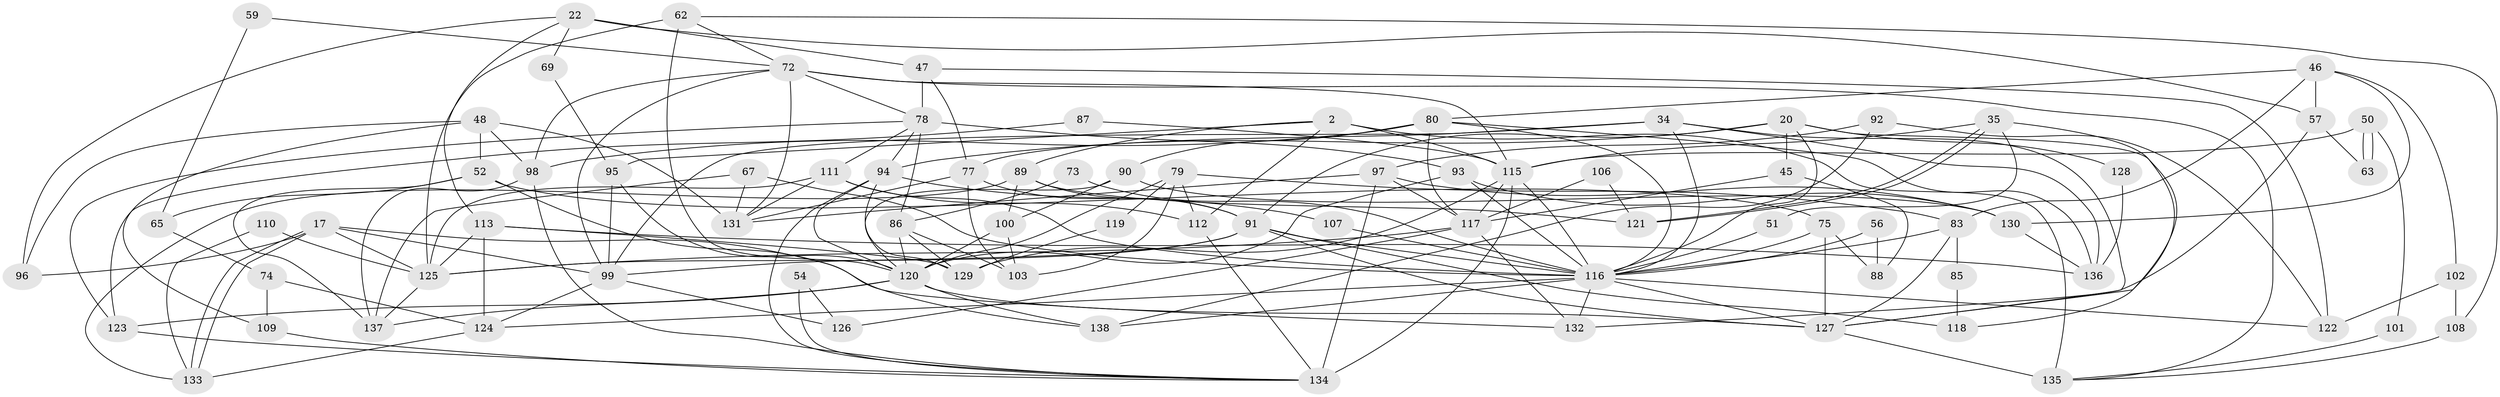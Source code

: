 // original degree distribution, {3: 0.26811594202898553, 6: 0.13043478260869565, 5: 0.18840579710144928, 4: 0.2318840579710145, 7: 0.036231884057971016, 2: 0.14492753623188406}
// Generated by graph-tools (version 1.1) at 2025/53/03/04/25 21:53:09]
// undirected, 82 vertices, 189 edges
graph export_dot {
graph [start="1"]
  node [color=gray90,style=filled];
  2;
  17 [super="+14"];
  20;
  22;
  34;
  35;
  45;
  46;
  47 [super="+29"];
  48 [super="+38"];
  50;
  51;
  52;
  54;
  56;
  57;
  59;
  62 [super="+23"];
  63;
  65;
  67;
  69;
  72 [super="+68"];
  73;
  74;
  75;
  77 [super="+58"];
  78 [super="+7+66"];
  79 [super="+32"];
  80 [super="+42"];
  83;
  85;
  86 [super="+84"];
  87;
  88;
  89;
  90 [super="+81"];
  91 [super="+27+53+60"];
  92;
  93;
  94 [super="+37"];
  95;
  96;
  97 [super="+39"];
  98;
  99 [super="+19"];
  100;
  101;
  102;
  103;
  106;
  107;
  108 [super="+61"];
  109;
  110;
  111;
  112 [super="+10"];
  113 [super="+11"];
  115 [super="+15+70"];
  116 [super="+8+40+31+105"];
  117 [super="+13"];
  118;
  119;
  120 [super="+25+104+114"];
  121;
  122;
  123;
  124 [super="+82"];
  125 [super="+3"];
  126;
  127 [super="+41+9"];
  128;
  129;
  130;
  131 [super="+30"];
  132;
  133;
  134 [super="+24+71"];
  135 [super="+76+5"];
  136 [super="+26"];
  137 [super="+1"];
  138;
  2 -- 89;
  2 -- 95;
  2 -- 135 [weight=2];
  2 -- 112;
  2 -- 115;
  17 -- 133;
  17 -- 133;
  17 -- 125 [weight=2];
  17 -- 132;
  17 -- 96;
  17 -- 99;
  20 -- 45;
  20 -- 94 [weight=2];
  20 -- 118;
  20 -- 128;
  20 -- 116;
  20 -- 91;
  22 -- 57;
  22 -- 47 [weight=2];
  22 -- 69;
  22 -- 96;
  22 -- 113;
  34 -- 77 [weight=2];
  34 -- 136;
  34 -- 116;
  34 -- 127;
  34 -- 99;
  35 -- 127;
  35 -- 121;
  35 -- 121;
  35 -- 51;
  35 -- 115;
  45 -- 88;
  45 -- 117;
  46 -- 130;
  46 -- 102;
  46 -- 57;
  46 -- 83;
  46 -- 80;
  47 -- 122 [weight=2];
  47 -- 77;
  47 -- 78 [weight=2];
  48 -- 52 [weight=2];
  48 -- 109;
  48 -- 96;
  48 -- 98;
  48 -- 131;
  50 -- 63;
  50 -- 63;
  50 -- 101;
  50 -- 115 [weight=2];
  51 -- 116;
  52 -- 138;
  52 -- 65;
  52 -- 75;
  52 -- 137 [weight=2];
  54 -- 126;
  54 -- 134;
  56 -- 88;
  56 -- 116;
  57 -- 132;
  57 -- 63;
  59 -- 72;
  59 -- 65;
  62 -- 125 [weight=2];
  62 -- 108;
  62 -- 72;
  62 -- 120;
  65 -- 74;
  67 -- 137;
  67 -- 131;
  67 -- 116;
  69 -- 95;
  72 -- 115 [weight=2];
  72 -- 131;
  72 -- 98;
  72 -- 99;
  72 -- 135;
  72 -- 78;
  73 -- 86;
  73 -- 116;
  74 -- 124;
  74 -- 109;
  75 -- 88;
  75 -- 116;
  75 -- 127;
  77 -- 103;
  77 -- 131;
  77 -- 91 [weight=2];
  78 -- 94;
  78 -- 111;
  78 -- 86 [weight=2];
  78 -- 123;
  78 -- 93;
  79 -- 103;
  79 -- 119;
  79 -- 120;
  79 -- 112;
  79 -- 83;
  80 -- 98;
  80 -- 116;
  80 -- 117;
  80 -- 136;
  80 -- 90;
  83 -- 85;
  83 -- 116;
  83 -- 127;
  85 -- 118;
  86 -- 103;
  86 -- 129;
  86 -- 120;
  87 -- 123;
  87 -- 115;
  89 -- 133;
  89 -- 100;
  89 -- 121;
  89 -- 91;
  90 -- 100 [weight=2];
  90 -- 130;
  90 -- 120;
  91 -- 99;
  91 -- 116;
  91 -- 125;
  91 -- 118;
  91 -- 127 [weight=2];
  92 -- 122;
  92 -- 97;
  92 -- 138;
  93 -- 130;
  93 -- 116;
  93 -- 120;
  94 -- 107;
  94 -- 129;
  94 -- 134;
  94 -- 120;
  95 -- 99;
  95 -- 120;
  97 -- 131;
  97 -- 130;
  97 -- 117;
  97 -- 134;
  98 -- 137;
  98 -- 134;
  99 -- 124;
  99 -- 126;
  100 -- 103;
  100 -- 120;
  101 -- 135;
  102 -- 122;
  102 -- 108 [weight=2];
  106 -- 117;
  106 -- 121;
  107 -- 116;
  108 -- 135 [weight=2];
  109 -- 134;
  110 -- 125;
  110 -- 133;
  111 -- 125;
  111 -- 112;
  111 -- 131;
  111 -- 116;
  112 -- 134;
  113 -- 129;
  113 -- 125;
  113 -- 136;
  113 -- 124;
  115 -- 129;
  115 -- 116 [weight=3];
  115 -- 134 [weight=4];
  115 -- 117 [weight=2];
  116 -- 132;
  116 -- 138;
  116 -- 124 [weight=2];
  116 -- 122;
  116 -- 127;
  117 -- 125;
  117 -- 126;
  117 -- 132;
  119 -- 129;
  120 -- 127 [weight=3];
  120 -- 137;
  120 -- 138;
  120 -- 123;
  123 -- 134;
  124 -- 133;
  125 -- 137;
  127 -- 135 [weight=3];
  128 -- 136;
  130 -- 136;
}
